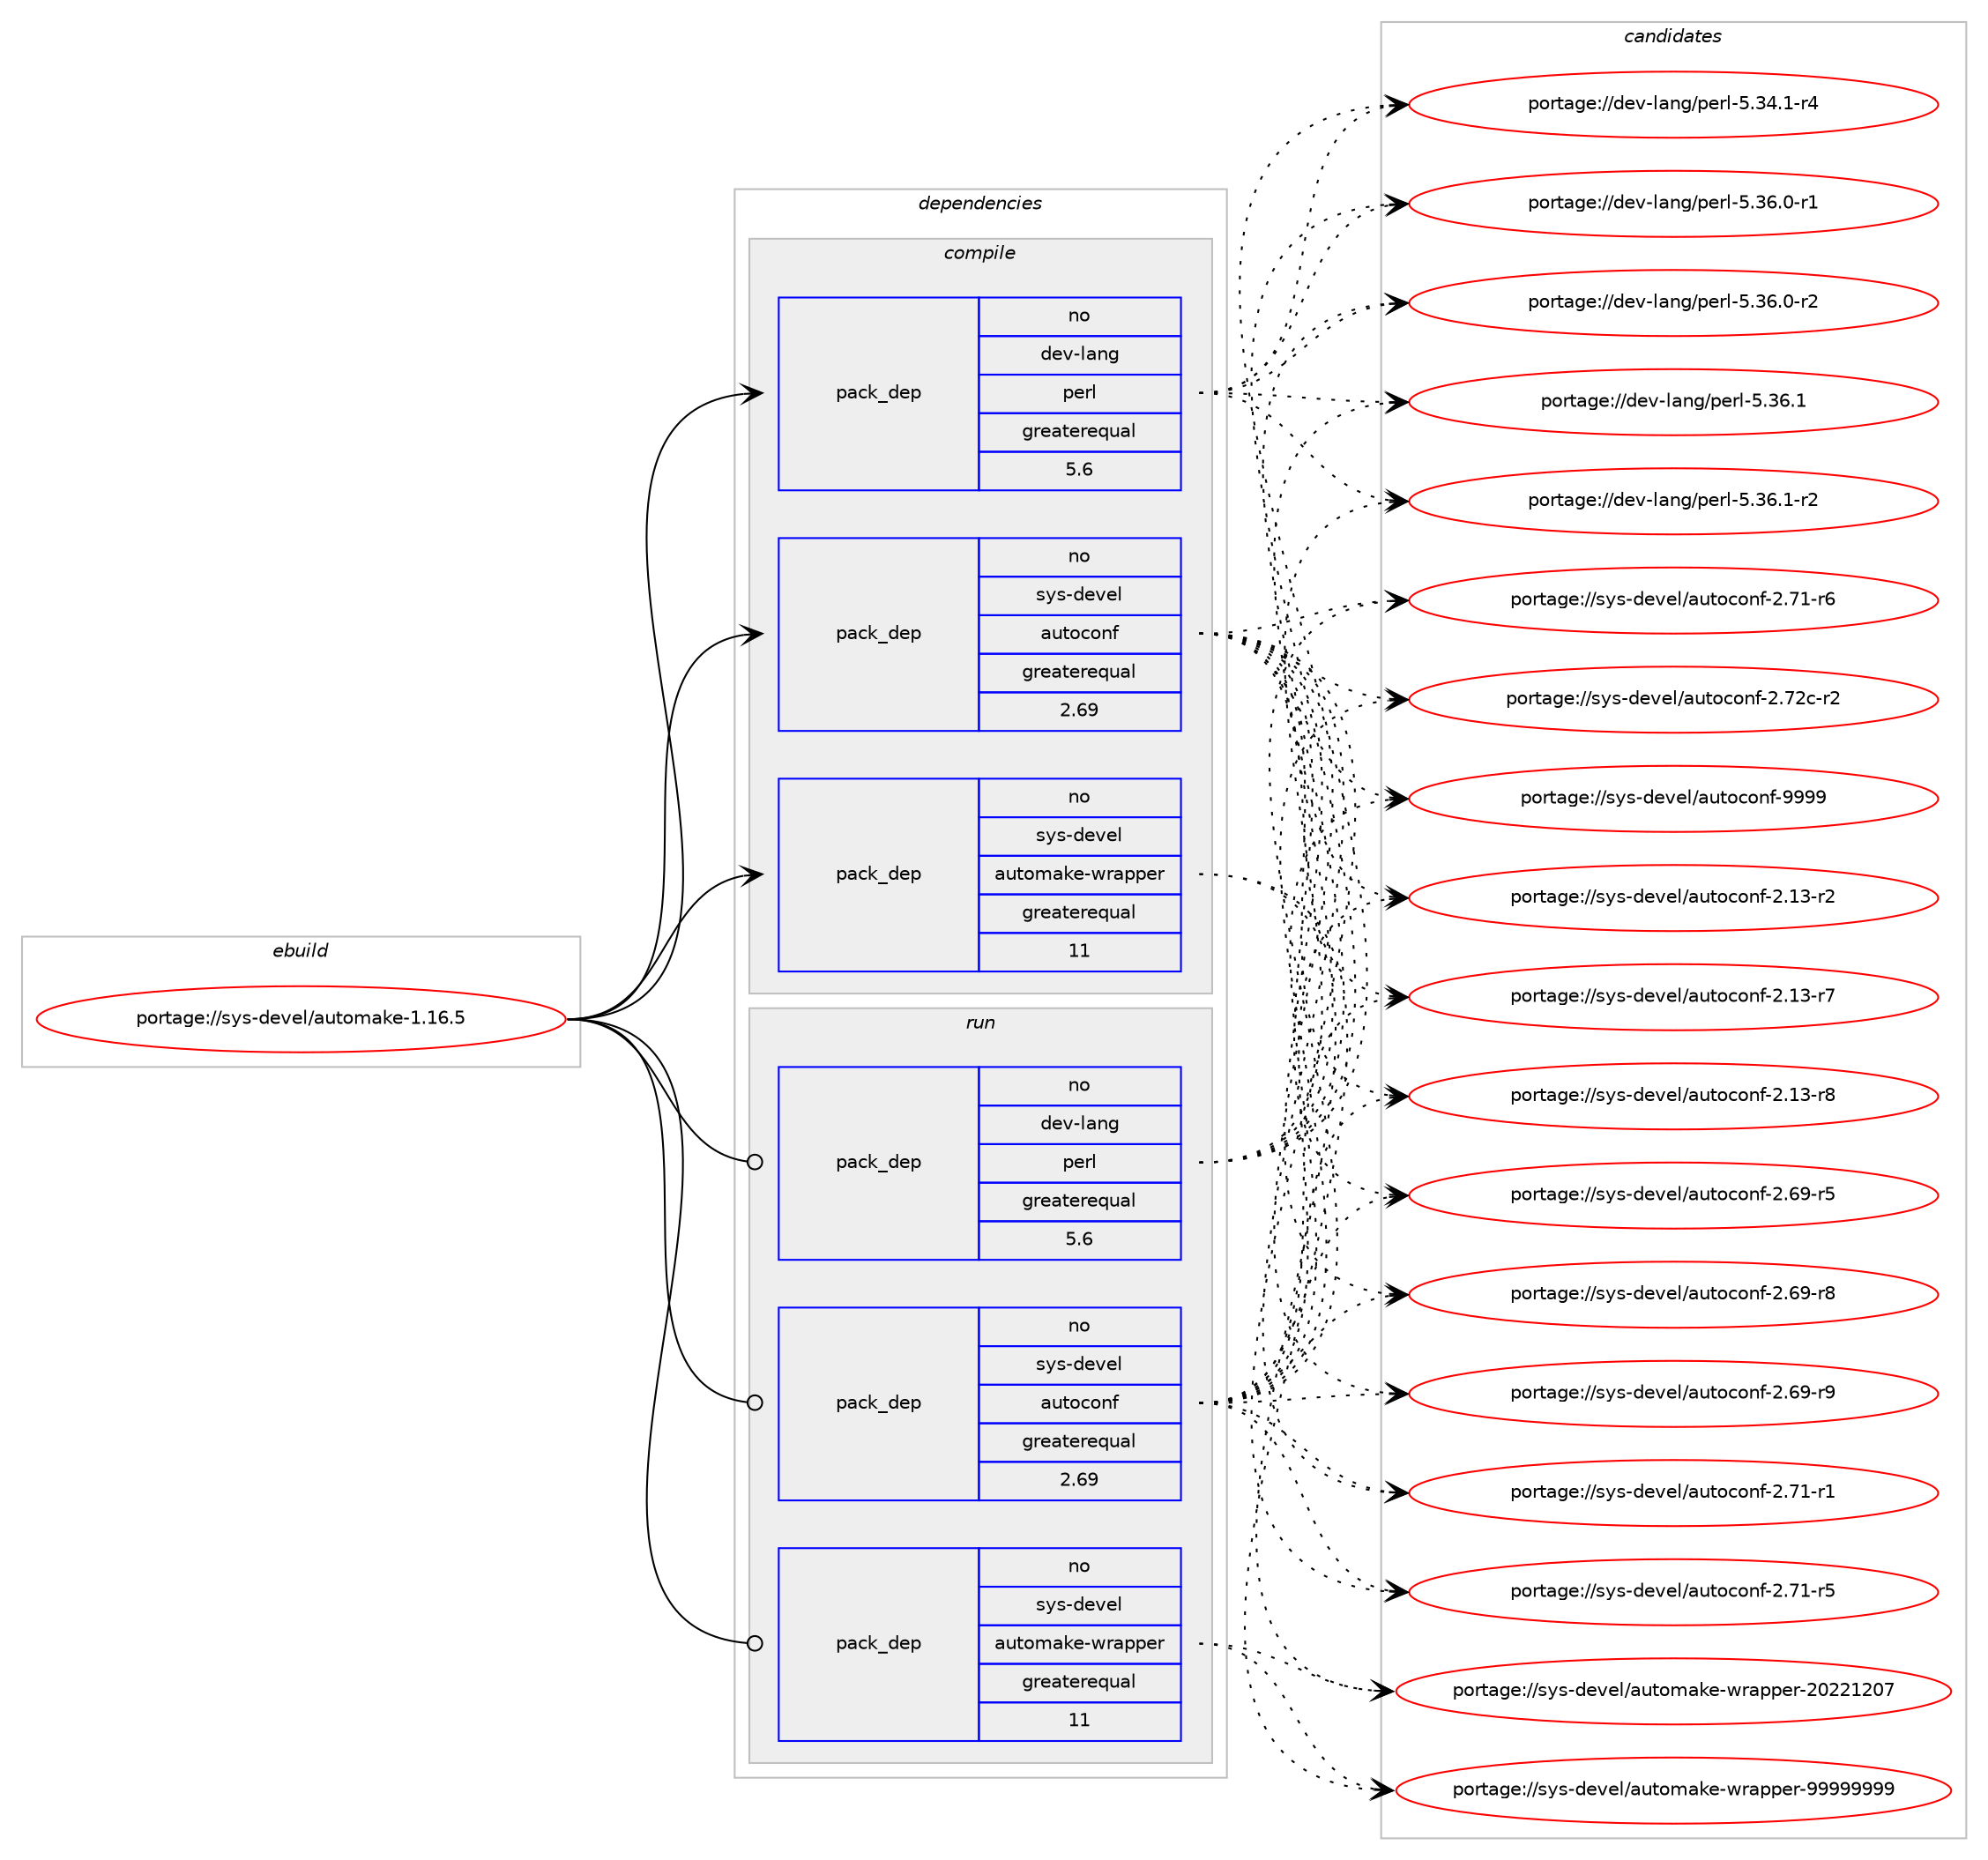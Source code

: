digraph prolog {

# *************
# Graph options
# *************

newrank=true;
concentrate=true;
compound=true;
graph [rankdir=LR,fontname=Helvetica,fontsize=10,ranksep=1.5];#, ranksep=2.5, nodesep=0.2];
edge  [arrowhead=vee];
node  [fontname=Helvetica,fontsize=10];

# **********
# The ebuild
# **********

subgraph cluster_leftcol {
color=gray;
rank=same;
label=<<i>ebuild</i>>;
id [label="portage://sys-devel/automake-1.16.5", color=red, width=4, href="../sys-devel/automake-1.16.5.svg"];
}

# ****************
# The dependencies
# ****************

subgraph cluster_midcol {
color=gray;
label=<<i>dependencies</i>>;
subgraph cluster_compile {
fillcolor="#eeeeee";
style=filled;
label=<<i>compile</i>>;
subgraph pack1301 {
dependency4257 [label=<<TABLE BORDER="0" CELLBORDER="1" CELLSPACING="0" CELLPADDING="4" WIDTH="220"><TR><TD ROWSPAN="6" CELLPADDING="30">pack_dep</TD></TR><TR><TD WIDTH="110">no</TD></TR><TR><TD>dev-lang</TD></TR><TR><TD>perl</TD></TR><TR><TD>greaterequal</TD></TR><TR><TD>5.6</TD></TR></TABLE>>, shape=none, color=blue];
}
id:e -> dependency4257:w [weight=20,style="solid",arrowhead="vee"];
subgraph pack1302 {
dependency4258 [label=<<TABLE BORDER="0" CELLBORDER="1" CELLSPACING="0" CELLPADDING="4" WIDTH="220"><TR><TD ROWSPAN="6" CELLPADDING="30">pack_dep</TD></TR><TR><TD WIDTH="110">no</TD></TR><TR><TD>sys-devel</TD></TR><TR><TD>autoconf</TD></TR><TR><TD>greaterequal</TD></TR><TR><TD>2.69</TD></TR></TABLE>>, shape=none, color=blue];
}
id:e -> dependency4258:w [weight=20,style="solid",arrowhead="vee"];
subgraph pack1303 {
dependency4259 [label=<<TABLE BORDER="0" CELLBORDER="1" CELLSPACING="0" CELLPADDING="4" WIDTH="220"><TR><TD ROWSPAN="6" CELLPADDING="30">pack_dep</TD></TR><TR><TD WIDTH="110">no</TD></TR><TR><TD>sys-devel</TD></TR><TR><TD>automake-wrapper</TD></TR><TR><TD>greaterequal</TD></TR><TR><TD>11</TD></TR></TABLE>>, shape=none, color=blue];
}
id:e -> dependency4259:w [weight=20,style="solid",arrowhead="vee"];
# *** BEGIN UNKNOWN DEPENDENCY TYPE (TODO) ***
# id -> package_dependency(portage://sys-devel/automake-1.16.5,install,no,sys-devel,gnuconfig,none,[,,],[],[])
# *** END UNKNOWN DEPENDENCY TYPE (TODO) ***

}
subgraph cluster_compileandrun {
fillcolor="#eeeeee";
style=filled;
label=<<i>compile and run</i>>;
}
subgraph cluster_run {
fillcolor="#eeeeee";
style=filled;
label=<<i>run</i>>;
subgraph pack1304 {
dependency4260 [label=<<TABLE BORDER="0" CELLBORDER="1" CELLSPACING="0" CELLPADDING="4" WIDTH="220"><TR><TD ROWSPAN="6" CELLPADDING="30">pack_dep</TD></TR><TR><TD WIDTH="110">no</TD></TR><TR><TD>dev-lang</TD></TR><TR><TD>perl</TD></TR><TR><TD>greaterequal</TD></TR><TR><TD>5.6</TD></TR></TABLE>>, shape=none, color=blue];
}
id:e -> dependency4260:w [weight=20,style="solid",arrowhead="odot"];
subgraph pack1305 {
dependency4261 [label=<<TABLE BORDER="0" CELLBORDER="1" CELLSPACING="0" CELLPADDING="4" WIDTH="220"><TR><TD ROWSPAN="6" CELLPADDING="30">pack_dep</TD></TR><TR><TD WIDTH="110">no</TD></TR><TR><TD>sys-devel</TD></TR><TR><TD>autoconf</TD></TR><TR><TD>greaterequal</TD></TR><TR><TD>2.69</TD></TR></TABLE>>, shape=none, color=blue];
}
id:e -> dependency4261:w [weight=20,style="solid",arrowhead="odot"];
subgraph pack1306 {
dependency4262 [label=<<TABLE BORDER="0" CELLBORDER="1" CELLSPACING="0" CELLPADDING="4" WIDTH="220"><TR><TD ROWSPAN="6" CELLPADDING="30">pack_dep</TD></TR><TR><TD WIDTH="110">no</TD></TR><TR><TD>sys-devel</TD></TR><TR><TD>automake-wrapper</TD></TR><TR><TD>greaterequal</TD></TR><TR><TD>11</TD></TR></TABLE>>, shape=none, color=blue];
}
id:e -> dependency4262:w [weight=20,style="solid",arrowhead="odot"];
# *** BEGIN UNKNOWN DEPENDENCY TYPE (TODO) ***
# id -> package_dependency(portage://sys-devel/automake-1.16.5,run,no,sys-devel,gnuconfig,none,[,,],[],[])
# *** END UNKNOWN DEPENDENCY TYPE (TODO) ***

}
}

# **************
# The candidates
# **************

subgraph cluster_choices {
rank=same;
color=gray;
label=<<i>candidates</i>>;

subgraph choice1301 {
color=black;
nodesep=1;
choice100101118451089711010347112101114108455346515246494511452 [label="portage://dev-lang/perl-5.34.1-r4", color=red, width=4,href="../dev-lang/perl-5.34.1-r4.svg"];
choice100101118451089711010347112101114108455346515446484511449 [label="portage://dev-lang/perl-5.36.0-r1", color=red, width=4,href="../dev-lang/perl-5.36.0-r1.svg"];
choice100101118451089711010347112101114108455346515446484511450 [label="portage://dev-lang/perl-5.36.0-r2", color=red, width=4,href="../dev-lang/perl-5.36.0-r2.svg"];
choice10010111845108971101034711210111410845534651544649 [label="portage://dev-lang/perl-5.36.1", color=red, width=4,href="../dev-lang/perl-5.36.1.svg"];
choice100101118451089711010347112101114108455346515446494511450 [label="portage://dev-lang/perl-5.36.1-r2", color=red, width=4,href="../dev-lang/perl-5.36.1-r2.svg"];
dependency4257:e -> choice100101118451089711010347112101114108455346515246494511452:w [style=dotted,weight="100"];
dependency4257:e -> choice100101118451089711010347112101114108455346515446484511449:w [style=dotted,weight="100"];
dependency4257:e -> choice100101118451089711010347112101114108455346515446484511450:w [style=dotted,weight="100"];
dependency4257:e -> choice10010111845108971101034711210111410845534651544649:w [style=dotted,weight="100"];
dependency4257:e -> choice100101118451089711010347112101114108455346515446494511450:w [style=dotted,weight="100"];
}
subgraph choice1302 {
color=black;
nodesep=1;
choice1151211154510010111810110847971171161119911111010245504649514511450 [label="portage://sys-devel/autoconf-2.13-r2", color=red, width=4,href="../sys-devel/autoconf-2.13-r2.svg"];
choice1151211154510010111810110847971171161119911111010245504649514511455 [label="portage://sys-devel/autoconf-2.13-r7", color=red, width=4,href="../sys-devel/autoconf-2.13-r7.svg"];
choice1151211154510010111810110847971171161119911111010245504649514511456 [label="portage://sys-devel/autoconf-2.13-r8", color=red, width=4,href="../sys-devel/autoconf-2.13-r8.svg"];
choice1151211154510010111810110847971171161119911111010245504654574511453 [label="portage://sys-devel/autoconf-2.69-r5", color=red, width=4,href="../sys-devel/autoconf-2.69-r5.svg"];
choice1151211154510010111810110847971171161119911111010245504654574511456 [label="portage://sys-devel/autoconf-2.69-r8", color=red, width=4,href="../sys-devel/autoconf-2.69-r8.svg"];
choice1151211154510010111810110847971171161119911111010245504654574511457 [label="portage://sys-devel/autoconf-2.69-r9", color=red, width=4,href="../sys-devel/autoconf-2.69-r9.svg"];
choice1151211154510010111810110847971171161119911111010245504655494511449 [label="portage://sys-devel/autoconf-2.71-r1", color=red, width=4,href="../sys-devel/autoconf-2.71-r1.svg"];
choice1151211154510010111810110847971171161119911111010245504655494511453 [label="portage://sys-devel/autoconf-2.71-r5", color=red, width=4,href="../sys-devel/autoconf-2.71-r5.svg"];
choice1151211154510010111810110847971171161119911111010245504655494511454 [label="portage://sys-devel/autoconf-2.71-r6", color=red, width=4,href="../sys-devel/autoconf-2.71-r6.svg"];
choice115121115451001011181011084797117116111991111101024550465550994511450 [label="portage://sys-devel/autoconf-2.72c-r2", color=red, width=4,href="../sys-devel/autoconf-2.72c-r2.svg"];
choice115121115451001011181011084797117116111991111101024557575757 [label="portage://sys-devel/autoconf-9999", color=red, width=4,href="../sys-devel/autoconf-9999.svg"];
dependency4258:e -> choice1151211154510010111810110847971171161119911111010245504649514511450:w [style=dotted,weight="100"];
dependency4258:e -> choice1151211154510010111810110847971171161119911111010245504649514511455:w [style=dotted,weight="100"];
dependency4258:e -> choice1151211154510010111810110847971171161119911111010245504649514511456:w [style=dotted,weight="100"];
dependency4258:e -> choice1151211154510010111810110847971171161119911111010245504654574511453:w [style=dotted,weight="100"];
dependency4258:e -> choice1151211154510010111810110847971171161119911111010245504654574511456:w [style=dotted,weight="100"];
dependency4258:e -> choice1151211154510010111810110847971171161119911111010245504654574511457:w [style=dotted,weight="100"];
dependency4258:e -> choice1151211154510010111810110847971171161119911111010245504655494511449:w [style=dotted,weight="100"];
dependency4258:e -> choice1151211154510010111810110847971171161119911111010245504655494511453:w [style=dotted,weight="100"];
dependency4258:e -> choice1151211154510010111810110847971171161119911111010245504655494511454:w [style=dotted,weight="100"];
dependency4258:e -> choice115121115451001011181011084797117116111991111101024550465550994511450:w [style=dotted,weight="100"];
dependency4258:e -> choice115121115451001011181011084797117116111991111101024557575757:w [style=dotted,weight="100"];
}
subgraph choice1303 {
color=black;
nodesep=1;
choice115121115451001011181011084797117116111109971071014511911497112112101114455048505049504855 [label="portage://sys-devel/automake-wrapper-20221207", color=red, width=4,href="../sys-devel/automake-wrapper-20221207.svg"];
choice115121115451001011181011084797117116111109971071014511911497112112101114455757575757575757 [label="portage://sys-devel/automake-wrapper-99999999", color=red, width=4,href="../sys-devel/automake-wrapper-99999999.svg"];
dependency4259:e -> choice115121115451001011181011084797117116111109971071014511911497112112101114455048505049504855:w [style=dotted,weight="100"];
dependency4259:e -> choice115121115451001011181011084797117116111109971071014511911497112112101114455757575757575757:w [style=dotted,weight="100"];
}
subgraph choice1304 {
color=black;
nodesep=1;
choice100101118451089711010347112101114108455346515246494511452 [label="portage://dev-lang/perl-5.34.1-r4", color=red, width=4,href="../dev-lang/perl-5.34.1-r4.svg"];
choice100101118451089711010347112101114108455346515446484511449 [label="portage://dev-lang/perl-5.36.0-r1", color=red, width=4,href="../dev-lang/perl-5.36.0-r1.svg"];
choice100101118451089711010347112101114108455346515446484511450 [label="portage://dev-lang/perl-5.36.0-r2", color=red, width=4,href="../dev-lang/perl-5.36.0-r2.svg"];
choice10010111845108971101034711210111410845534651544649 [label="portage://dev-lang/perl-5.36.1", color=red, width=4,href="../dev-lang/perl-5.36.1.svg"];
choice100101118451089711010347112101114108455346515446494511450 [label="portage://dev-lang/perl-5.36.1-r2", color=red, width=4,href="../dev-lang/perl-5.36.1-r2.svg"];
dependency4260:e -> choice100101118451089711010347112101114108455346515246494511452:w [style=dotted,weight="100"];
dependency4260:e -> choice100101118451089711010347112101114108455346515446484511449:w [style=dotted,weight="100"];
dependency4260:e -> choice100101118451089711010347112101114108455346515446484511450:w [style=dotted,weight="100"];
dependency4260:e -> choice10010111845108971101034711210111410845534651544649:w [style=dotted,weight="100"];
dependency4260:e -> choice100101118451089711010347112101114108455346515446494511450:w [style=dotted,weight="100"];
}
subgraph choice1305 {
color=black;
nodesep=1;
choice1151211154510010111810110847971171161119911111010245504649514511450 [label="portage://sys-devel/autoconf-2.13-r2", color=red, width=4,href="../sys-devel/autoconf-2.13-r2.svg"];
choice1151211154510010111810110847971171161119911111010245504649514511455 [label="portage://sys-devel/autoconf-2.13-r7", color=red, width=4,href="../sys-devel/autoconf-2.13-r7.svg"];
choice1151211154510010111810110847971171161119911111010245504649514511456 [label="portage://sys-devel/autoconf-2.13-r8", color=red, width=4,href="../sys-devel/autoconf-2.13-r8.svg"];
choice1151211154510010111810110847971171161119911111010245504654574511453 [label="portage://sys-devel/autoconf-2.69-r5", color=red, width=4,href="../sys-devel/autoconf-2.69-r5.svg"];
choice1151211154510010111810110847971171161119911111010245504654574511456 [label="portage://sys-devel/autoconf-2.69-r8", color=red, width=4,href="../sys-devel/autoconf-2.69-r8.svg"];
choice1151211154510010111810110847971171161119911111010245504654574511457 [label="portage://sys-devel/autoconf-2.69-r9", color=red, width=4,href="../sys-devel/autoconf-2.69-r9.svg"];
choice1151211154510010111810110847971171161119911111010245504655494511449 [label="portage://sys-devel/autoconf-2.71-r1", color=red, width=4,href="../sys-devel/autoconf-2.71-r1.svg"];
choice1151211154510010111810110847971171161119911111010245504655494511453 [label="portage://sys-devel/autoconf-2.71-r5", color=red, width=4,href="../sys-devel/autoconf-2.71-r5.svg"];
choice1151211154510010111810110847971171161119911111010245504655494511454 [label="portage://sys-devel/autoconf-2.71-r6", color=red, width=4,href="../sys-devel/autoconf-2.71-r6.svg"];
choice115121115451001011181011084797117116111991111101024550465550994511450 [label="portage://sys-devel/autoconf-2.72c-r2", color=red, width=4,href="../sys-devel/autoconf-2.72c-r2.svg"];
choice115121115451001011181011084797117116111991111101024557575757 [label="portage://sys-devel/autoconf-9999", color=red, width=4,href="../sys-devel/autoconf-9999.svg"];
dependency4261:e -> choice1151211154510010111810110847971171161119911111010245504649514511450:w [style=dotted,weight="100"];
dependency4261:e -> choice1151211154510010111810110847971171161119911111010245504649514511455:w [style=dotted,weight="100"];
dependency4261:e -> choice1151211154510010111810110847971171161119911111010245504649514511456:w [style=dotted,weight="100"];
dependency4261:e -> choice1151211154510010111810110847971171161119911111010245504654574511453:w [style=dotted,weight="100"];
dependency4261:e -> choice1151211154510010111810110847971171161119911111010245504654574511456:w [style=dotted,weight="100"];
dependency4261:e -> choice1151211154510010111810110847971171161119911111010245504654574511457:w [style=dotted,weight="100"];
dependency4261:e -> choice1151211154510010111810110847971171161119911111010245504655494511449:w [style=dotted,weight="100"];
dependency4261:e -> choice1151211154510010111810110847971171161119911111010245504655494511453:w [style=dotted,weight="100"];
dependency4261:e -> choice1151211154510010111810110847971171161119911111010245504655494511454:w [style=dotted,weight="100"];
dependency4261:e -> choice115121115451001011181011084797117116111991111101024550465550994511450:w [style=dotted,weight="100"];
dependency4261:e -> choice115121115451001011181011084797117116111991111101024557575757:w [style=dotted,weight="100"];
}
subgraph choice1306 {
color=black;
nodesep=1;
choice115121115451001011181011084797117116111109971071014511911497112112101114455048505049504855 [label="portage://sys-devel/automake-wrapper-20221207", color=red, width=4,href="../sys-devel/automake-wrapper-20221207.svg"];
choice115121115451001011181011084797117116111109971071014511911497112112101114455757575757575757 [label="portage://sys-devel/automake-wrapper-99999999", color=red, width=4,href="../sys-devel/automake-wrapper-99999999.svg"];
dependency4262:e -> choice115121115451001011181011084797117116111109971071014511911497112112101114455048505049504855:w [style=dotted,weight="100"];
dependency4262:e -> choice115121115451001011181011084797117116111109971071014511911497112112101114455757575757575757:w [style=dotted,weight="100"];
}
}

}
